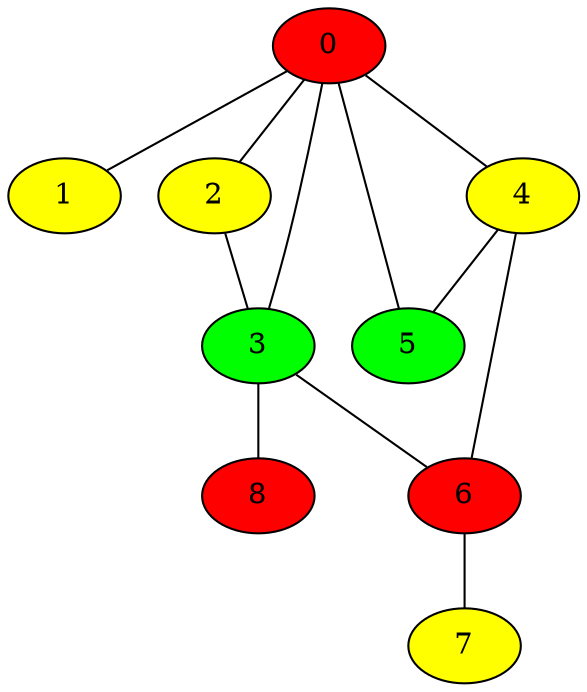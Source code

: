 strict graph test{
    node [style=filled];
    0 [fillcolor=red];
    1 [fillcolor=yellow];
    2 [fillcolor=yellow];
    3 [fillcolor=green];
    4 [fillcolor=yellow];
    5 [fillcolor=green];
    6 [fillcolor=red];
    7 [fillcolor=yellow];
    8 [fillcolor=red];

    0 -- 1;
    0 -- 2;
    0 -- 3;
    0 -- 4;
    0 -- 5;
    1 -- 0;
    2 -- 0;
    2 -- 3;
    3 -- 0;
    3 -- 2;
    3 -- 6;
    3 -- 8;
    4 -- 0;
    4 -- 5;
    4 -- 6;
    5 -- 0;
    5 -- 4;
    6 -- 3;
    6 -- 4;
    6 -- 7;
    7 -- 6;
    8 -- 3;
}
